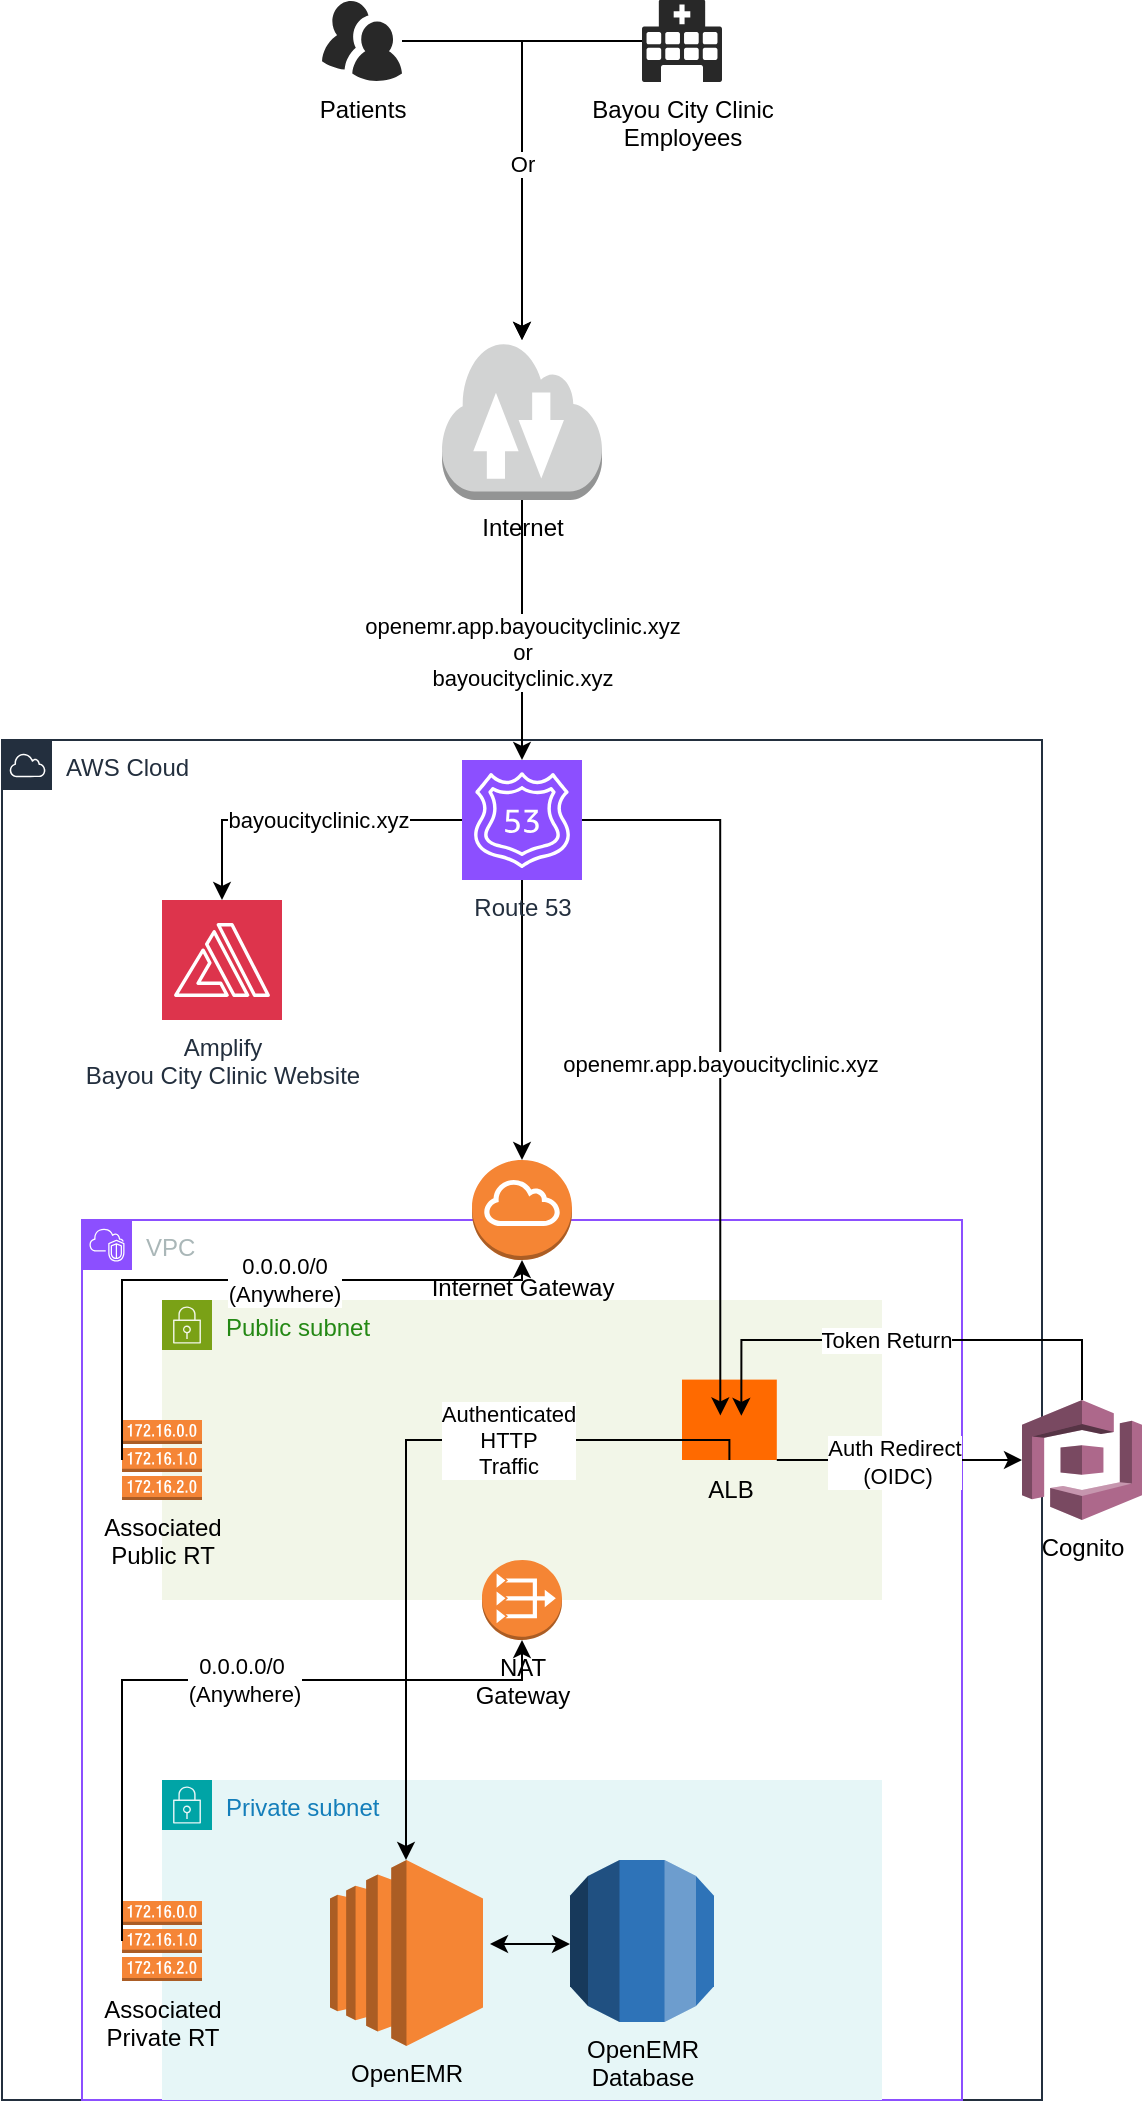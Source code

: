 <mxfile version="26.2.14">
  <diagram name="Page-1" id="WZtPaFQdwHCvKXvD1Ibb">
    <mxGraphModel dx="784" dy="2250" grid="1" gridSize="10" guides="1" tooltips="1" connect="1" arrows="1" fold="1" page="1" pageScale="1" pageWidth="850" pageHeight="1100" math="0" shadow="0">
      <root>
        <mxCell id="0" />
        <mxCell id="1" parent="0" />
        <mxCell id="hEfQuzmt5uYXeB6LslyW-1" value="AWS Cloud" style="points=[[0,0],[0.25,0],[0.5,0],[0.75,0],[1,0],[1,0.25],[1,0.5],[1,0.75],[1,1],[0.75,1],[0.5,1],[0.25,1],[0,1],[0,0.75],[0,0.5],[0,0.25]];outlineConnect=0;gradientColor=none;html=1;whiteSpace=wrap;fontSize=12;fontStyle=0;container=1;pointerEvents=0;collapsible=0;recursiveResize=0;shape=mxgraph.aws4.group;grIcon=mxgraph.aws4.group_aws_cloud;strokeColor=#232F3E;fillColor=none;verticalAlign=top;align=left;spacingLeft=30;fontColor=#232F3E;dashed=0;shadow=0;" vertex="1" parent="1">
          <mxGeometry x="640" y="-280" width="520" height="680" as="geometry" />
        </mxCell>
        <mxCell id="hEfQuzmt5uYXeB6LslyW-2" value="VPC" style="points=[[0,0],[0.25,0],[0.5,0],[0.75,0],[1,0],[1,0.25],[1,0.5],[1,0.75],[1,1],[0.75,1],[0.5,1],[0.25,1],[0,1],[0,0.75],[0,0.5],[0,0.25]];outlineConnect=0;gradientColor=none;html=1;whiteSpace=wrap;fontSize=12;fontStyle=0;container=1;pointerEvents=0;collapsible=0;recursiveResize=0;shape=mxgraph.aws4.group;grIcon=mxgraph.aws4.group_vpc2;strokeColor=#8C4FFF;fillColor=none;verticalAlign=top;align=left;spacingLeft=30;fontColor=#AAB7B8;dashed=0;" vertex="1" parent="hEfQuzmt5uYXeB6LslyW-1">
          <mxGeometry x="40" y="240" width="440" height="440" as="geometry" />
        </mxCell>
        <mxCell id="hEfQuzmt5uYXeB6LslyW-3" value="Public subnet" style="points=[[0,0],[0.25,0],[0.5,0],[0.75,0],[1,0],[1,0.25],[1,0.5],[1,0.75],[1,1],[0.75,1],[0.5,1],[0.25,1],[0,1],[0,0.75],[0,0.5],[0,0.25]];outlineConnect=0;gradientColor=none;html=1;whiteSpace=wrap;fontSize=12;fontStyle=0;container=1;pointerEvents=0;collapsible=0;recursiveResize=0;shape=mxgraph.aws4.group;grIcon=mxgraph.aws4.group_security_group;grStroke=0;strokeColor=#7AA116;fillColor=#F2F6E8;verticalAlign=top;align=left;spacingLeft=30;fontColor=#248814;dashed=0;" vertex="1" parent="hEfQuzmt5uYXeB6LslyW-2">
          <mxGeometry x="40" y="40" width="360" height="150" as="geometry" />
        </mxCell>
        <mxCell id="hEfQuzmt5uYXeB6LslyW-4" value="" style="points=[];aspect=fixed;html=1;align=center;shadow=0;dashed=0;fillColor=#FF6A00;strokeColor=none;shape=mxgraph.alibaba_cloud.alb_application_load_balancer_01;" vertex="1" parent="hEfQuzmt5uYXeB6LslyW-3">
          <mxGeometry x="260" y="39.8" width="47.4" height="40.2" as="geometry" />
        </mxCell>
        <mxCell id="hEfQuzmt5uYXeB6LslyW-5" value="ALB" style="text;html=1;align=center;verticalAlign=middle;resizable=0;points=[];autosize=1;strokeColor=none;fillColor=none;" vertex="1" parent="hEfQuzmt5uYXeB6LslyW-3">
          <mxGeometry x="258.7" y="80" width="50" height="30" as="geometry" />
        </mxCell>
        <mxCell id="hEfQuzmt5uYXeB6LslyW-6" value="NAT&lt;div&gt;Gateway&lt;/div&gt;" style="outlineConnect=0;dashed=0;verticalLabelPosition=bottom;verticalAlign=top;align=center;html=1;shape=mxgraph.aws3.vpc_nat_gateway;fillColor=#F58534;gradientColor=none;" vertex="1" parent="hEfQuzmt5uYXeB6LslyW-3">
          <mxGeometry x="160" y="130" width="40" height="40" as="geometry" />
        </mxCell>
        <mxCell id="hEfQuzmt5uYXeB6LslyW-7" value="Associated&lt;div&gt;Public RT&lt;/div&gt;" style="outlineConnect=0;dashed=0;verticalLabelPosition=bottom;verticalAlign=top;align=center;html=1;shape=mxgraph.aws3.route_table;fillColor=#F58536;gradientColor=none;" vertex="1" parent="hEfQuzmt5uYXeB6LslyW-3">
          <mxGeometry x="-20" y="60" width="40" height="40" as="geometry" />
        </mxCell>
        <mxCell id="hEfQuzmt5uYXeB6LslyW-8" value="Private subnet" style="points=[[0,0],[0.25,0],[0.5,0],[0.75,0],[1,0],[1,0.25],[1,0.5],[1,0.75],[1,1],[0.75,1],[0.5,1],[0.25,1],[0,1],[0,0.75],[0,0.5],[0,0.25]];outlineConnect=0;gradientColor=none;html=1;whiteSpace=wrap;fontSize=12;fontStyle=0;container=1;pointerEvents=0;collapsible=0;recursiveResize=0;shape=mxgraph.aws4.group;grIcon=mxgraph.aws4.group_security_group;grStroke=0;strokeColor=#00A4A6;fillColor=#E6F6F7;verticalAlign=top;align=left;spacingLeft=30;fontColor=#147EBA;dashed=0;" vertex="1" parent="hEfQuzmt5uYXeB6LslyW-2">
          <mxGeometry x="40" y="280" width="360" height="160" as="geometry" />
        </mxCell>
        <mxCell id="hEfQuzmt5uYXeB6LslyW-9" value="OpenEMR" style="outlineConnect=0;dashed=0;verticalLabelPosition=bottom;verticalAlign=top;align=center;html=1;shape=mxgraph.aws3.ec2;fillColor=#F58534;gradientColor=none;" vertex="1" parent="hEfQuzmt5uYXeB6LslyW-8">
          <mxGeometry x="84" y="40" width="76.5" height="93" as="geometry" />
        </mxCell>
        <mxCell id="hEfQuzmt5uYXeB6LslyW-10" value="OpenEMR&lt;div&gt;Database&lt;/div&gt;" style="outlineConnect=0;dashed=0;verticalLabelPosition=bottom;verticalAlign=top;align=center;html=1;shape=mxgraph.aws3.rds;fillColor=#2E73B8;gradientColor=none;" vertex="1" parent="hEfQuzmt5uYXeB6LslyW-8">
          <mxGeometry x="204" y="40" width="72" height="81" as="geometry" />
        </mxCell>
        <mxCell id="hEfQuzmt5uYXeB6LslyW-11" value="" style="endArrow=classic;startArrow=classic;html=1;rounded=0;" edge="1" parent="hEfQuzmt5uYXeB6LslyW-8">
          <mxGeometry width="50" height="50" relative="1" as="geometry">
            <mxPoint x="164" y="82" as="sourcePoint" />
            <mxPoint x="204" y="82" as="targetPoint" />
          </mxGeometry>
        </mxCell>
        <mxCell id="hEfQuzmt5uYXeB6LslyW-12" value="Associated&lt;div&gt;Private RT&lt;/div&gt;" style="outlineConnect=0;dashed=0;verticalLabelPosition=bottom;verticalAlign=top;align=center;html=1;shape=mxgraph.aws3.route_table;fillColor=#F58536;gradientColor=none;" vertex="1" parent="hEfQuzmt5uYXeB6LslyW-8">
          <mxGeometry x="-20" y="60.5" width="40" height="40" as="geometry" />
        </mxCell>
        <mxCell id="hEfQuzmt5uYXeB6LslyW-13" value="Internet Gateway" style="outlineConnect=0;dashed=0;verticalLabelPosition=bottom;verticalAlign=top;align=center;html=1;shape=mxgraph.aws3.internet_gateway;fillColor=#F58534;gradientColor=none;" vertex="1" parent="hEfQuzmt5uYXeB6LslyW-2">
          <mxGeometry x="195" y="-30" width="50" height="50" as="geometry" />
        </mxCell>
        <mxCell id="hEfQuzmt5uYXeB6LslyW-14" style="edgeStyle=orthogonalEdgeStyle;rounded=0;orthogonalLoop=1;jettySize=auto;html=1;exitX=0;exitY=0.5;exitDx=0;exitDy=0;exitPerimeter=0;" edge="1" parent="hEfQuzmt5uYXeB6LslyW-2" source="hEfQuzmt5uYXeB6LslyW-12" target="hEfQuzmt5uYXeB6LslyW-6">
          <mxGeometry relative="1" as="geometry">
            <Array as="points">
              <mxPoint x="20" y="230" />
              <mxPoint x="220" y="230" />
            </Array>
          </mxGeometry>
        </mxCell>
        <mxCell id="hEfQuzmt5uYXeB6LslyW-15" value="0.0.0.0/0&amp;nbsp;&lt;div&gt;(Anywhere)&lt;/div&gt;" style="edgeLabel;html=1;align=center;verticalAlign=middle;resizable=0;points=[];" vertex="1" connectable="0" parent="hEfQuzmt5uYXeB6LslyW-14">
          <mxGeometry x="0.093" relative="1" as="geometry">
            <mxPoint as="offset" />
          </mxGeometry>
        </mxCell>
        <mxCell id="hEfQuzmt5uYXeB6LslyW-16" style="edgeStyle=orthogonalEdgeStyle;rounded=0;orthogonalLoop=1;jettySize=auto;html=1;entryX=0.5;entryY=1;entryDx=0;entryDy=0;entryPerimeter=0;exitX=0;exitY=0.5;exitDx=0;exitDy=0;exitPerimeter=0;" edge="1" parent="hEfQuzmt5uYXeB6LslyW-2" source="hEfQuzmt5uYXeB6LslyW-7" target="hEfQuzmt5uYXeB6LslyW-13">
          <mxGeometry relative="1" as="geometry">
            <Array as="points">
              <mxPoint x="20" y="30" />
              <mxPoint x="220" y="30" />
            </Array>
          </mxGeometry>
        </mxCell>
        <mxCell id="hEfQuzmt5uYXeB6LslyW-17" value="0.0.0.0/0&lt;div&gt;(Anywhere)&lt;/div&gt;" style="edgeLabel;html=1;align=center;verticalAlign=middle;resizable=0;points=[];" vertex="1" connectable="0" parent="hEfQuzmt5uYXeB6LslyW-16">
          <mxGeometry x="0.141" relative="1" as="geometry">
            <mxPoint as="offset" />
          </mxGeometry>
        </mxCell>
        <mxCell id="hEfQuzmt5uYXeB6LslyW-18" style="edgeStyle=orthogonalEdgeStyle;rounded=0;orthogonalLoop=1;jettySize=auto;html=1;" edge="1" parent="hEfQuzmt5uYXeB6LslyW-2" source="hEfQuzmt5uYXeB6LslyW-5" target="hEfQuzmt5uYXeB6LslyW-9">
          <mxGeometry relative="1" as="geometry">
            <Array as="points">
              <mxPoint x="324" y="110" />
              <mxPoint x="162" y="110" />
            </Array>
          </mxGeometry>
        </mxCell>
        <mxCell id="hEfQuzmt5uYXeB6LslyW-19" value="Authenticated&lt;div&gt;HTTP&lt;/div&gt;&lt;div&gt;Traffic&lt;/div&gt;" style="edgeLabel;html=1;align=center;verticalAlign=middle;resizable=0;points=[];" vertex="1" connectable="0" parent="hEfQuzmt5uYXeB6LslyW-18">
          <mxGeometry x="-0.366" relative="1" as="geometry">
            <mxPoint as="offset" />
          </mxGeometry>
        </mxCell>
        <mxCell id="hEfQuzmt5uYXeB6LslyW-20" style="edgeStyle=orthogonalEdgeStyle;rounded=0;orthogonalLoop=1;jettySize=auto;html=1;" edge="1" parent="hEfQuzmt5uYXeB6LslyW-1" source="hEfQuzmt5uYXeB6LslyW-21" target="hEfQuzmt5uYXeB6LslyW-13">
          <mxGeometry relative="1" as="geometry" />
        </mxCell>
        <mxCell id="hEfQuzmt5uYXeB6LslyW-21" value="Route 53&lt;div&gt;&lt;br&gt;&lt;/div&gt;" style="sketch=0;points=[[0,0,0],[0.25,0,0],[0.5,0,0],[0.75,0,0],[1,0,0],[0,1,0],[0.25,1,0],[0.5,1,0],[0.75,1,0],[1,1,0],[0,0.25,0],[0,0.5,0],[0,0.75,0],[1,0.25,0],[1,0.5,0],[1,0.75,0]];outlineConnect=0;fontColor=#232F3E;fillColor=#8C4FFF;strokeColor=#ffffff;dashed=0;verticalLabelPosition=bottom;verticalAlign=top;align=center;html=1;fontSize=12;fontStyle=0;aspect=fixed;shape=mxgraph.aws4.resourceIcon;resIcon=mxgraph.aws4.route_53;" vertex="1" parent="hEfQuzmt5uYXeB6LslyW-1">
          <mxGeometry x="230" y="10" width="60" height="60" as="geometry" />
        </mxCell>
        <mxCell id="hEfQuzmt5uYXeB6LslyW-22" value="Amplify&lt;br&gt;Bayou City Clinic Website" style="sketch=0;points=[[0,0,0],[0.25,0,0],[0.5,0,0],[0.75,0,0],[1,0,0],[0,1,0],[0.25,1,0],[0.5,1,0],[0.75,1,0],[1,1,0],[0,0.25,0],[0,0.5,0],[0,0.75,0],[1,0.25,0],[1,0.5,0],[1,0.75,0]];outlineConnect=0;fontColor=#232F3E;fillColor=#DD344C;strokeColor=#ffffff;dashed=0;verticalLabelPosition=bottom;verticalAlign=top;align=center;html=1;fontSize=12;fontStyle=0;aspect=fixed;shape=mxgraph.aws4.resourceIcon;resIcon=mxgraph.aws4.amplify;" vertex="1" parent="hEfQuzmt5uYXeB6LslyW-1">
          <mxGeometry x="80" y="80" width="60" height="60" as="geometry" />
        </mxCell>
        <mxCell id="hEfQuzmt5uYXeB6LslyW-23" style="edgeStyle=orthogonalEdgeStyle;rounded=0;orthogonalLoop=1;jettySize=auto;html=1;entryX=0.404;entryY=0.445;entryDx=0;entryDy=0;entryPerimeter=0;" edge="1" parent="hEfQuzmt5uYXeB6LslyW-1" source="hEfQuzmt5uYXeB6LslyW-21" target="hEfQuzmt5uYXeB6LslyW-4">
          <mxGeometry relative="1" as="geometry" />
        </mxCell>
        <mxCell id="hEfQuzmt5uYXeB6LslyW-24" value="openemr.app.bayoucityclinic.xyz" style="edgeLabel;html=1;align=center;verticalAlign=middle;resizable=0;points=[];" vertex="1" connectable="0" parent="hEfQuzmt5uYXeB6LslyW-23">
          <mxGeometry x="0.041" relative="1" as="geometry">
            <mxPoint as="offset" />
          </mxGeometry>
        </mxCell>
        <mxCell id="hEfQuzmt5uYXeB6LslyW-25" style="edgeStyle=orthogonalEdgeStyle;rounded=0;orthogonalLoop=1;jettySize=auto;html=1;entryX=0.5;entryY=0;entryDx=0;entryDy=0;entryPerimeter=0;" edge="1" parent="hEfQuzmt5uYXeB6LslyW-1" source="hEfQuzmt5uYXeB6LslyW-21" target="hEfQuzmt5uYXeB6LslyW-22">
          <mxGeometry relative="1" as="geometry" />
        </mxCell>
        <mxCell id="hEfQuzmt5uYXeB6LslyW-26" value="bayoucityclinic.xyz" style="edgeLabel;html=1;align=center;verticalAlign=middle;resizable=0;points=[];" vertex="1" connectable="0" parent="hEfQuzmt5uYXeB6LslyW-25">
          <mxGeometry x="-0.102" relative="1" as="geometry">
            <mxPoint as="offset" />
          </mxGeometry>
        </mxCell>
        <mxCell id="hEfQuzmt5uYXeB6LslyW-27" style="edgeStyle=orthogonalEdgeStyle;rounded=0;orthogonalLoop=1;jettySize=auto;html=1;" edge="1" parent="1" source="hEfQuzmt5uYXeB6LslyW-28" target="hEfQuzmt5uYXeB6LslyW-31">
          <mxGeometry relative="1" as="geometry" />
        </mxCell>
        <mxCell id="hEfQuzmt5uYXeB6LslyW-28" value="Bayou City Clinic&lt;div&gt;Employees&lt;/div&gt;" style="verticalLabelPosition=bottom;sketch=0;html=1;fillColor=#282828;strokeColor=none;verticalAlign=top;pointerEvents=1;align=center;shape=mxgraph.cisco_safe.people_places_things_icons.icon6;" vertex="1" parent="1">
          <mxGeometry x="960" y="-650" width="40" height="41" as="geometry" />
        </mxCell>
        <mxCell id="hEfQuzmt5uYXeB6LslyW-29" style="edgeStyle=orthogonalEdgeStyle;rounded=0;orthogonalLoop=1;jettySize=auto;html=1;" edge="1" parent="1" source="hEfQuzmt5uYXeB6LslyW-31" target="hEfQuzmt5uYXeB6LslyW-21">
          <mxGeometry relative="1" as="geometry" />
        </mxCell>
        <mxCell id="hEfQuzmt5uYXeB6LslyW-30" value="openemr.app.bayoucityclinic.xyz&lt;br&gt;or&lt;br&gt;&lt;div&gt;bayoucityclinic.xyz&lt;/div&gt;" style="edgeLabel;html=1;align=center;verticalAlign=middle;resizable=0;points=[];" vertex="1" connectable="0" parent="hEfQuzmt5uYXeB6LslyW-29">
          <mxGeometry x="0.168" relative="1" as="geometry">
            <mxPoint as="offset" />
          </mxGeometry>
        </mxCell>
        <mxCell id="hEfQuzmt5uYXeB6LslyW-31" value="Internet" style="outlineConnect=0;dashed=0;verticalLabelPosition=bottom;verticalAlign=top;align=center;html=1;shape=mxgraph.aws3.internet_2;fillColor=#D2D3D3;gradientColor=none;" vertex="1" parent="1">
          <mxGeometry x="860" y="-480" width="80" height="80" as="geometry" />
        </mxCell>
        <mxCell id="hEfQuzmt5uYXeB6LslyW-32" value="Cognito" style="outlineConnect=0;dashed=0;verticalLabelPosition=bottom;verticalAlign=top;align=center;html=1;shape=mxgraph.aws3.cognito;fillColor=#AD688B;gradientColor=none;" vertex="1" parent="1">
          <mxGeometry x="1150" y="50" width="60" height="60" as="geometry" />
        </mxCell>
        <mxCell id="hEfQuzmt5uYXeB6LslyW-33" style="edgeStyle=orthogonalEdgeStyle;rounded=0;orthogonalLoop=1;jettySize=auto;html=1;" edge="1" parent="1" source="hEfQuzmt5uYXeB6LslyW-35" target="hEfQuzmt5uYXeB6LslyW-31">
          <mxGeometry relative="1" as="geometry" />
        </mxCell>
        <mxCell id="hEfQuzmt5uYXeB6LslyW-34" value="Or" style="edgeLabel;html=1;align=center;verticalAlign=middle;resizable=0;points=[];" vertex="1" connectable="0" parent="hEfQuzmt5uYXeB6LslyW-33">
          <mxGeometry x="0.158" relative="1" as="geometry">
            <mxPoint as="offset" />
          </mxGeometry>
        </mxCell>
        <mxCell id="hEfQuzmt5uYXeB6LslyW-35" value="Patients" style="verticalLabelPosition=bottom;sketch=0;html=1;fillColor=#282828;strokeColor=none;verticalAlign=top;pointerEvents=1;align=center;shape=mxgraph.cisco_safe.people_places_things_icons.icon9;" vertex="1" parent="1">
          <mxGeometry x="800" y="-649.5" width="40" height="40" as="geometry" />
        </mxCell>
        <mxCell id="hEfQuzmt5uYXeB6LslyW-36" style="edgeStyle=orthogonalEdgeStyle;rounded=0;orthogonalLoop=1;jettySize=auto;html=1;" edge="1" parent="1" source="hEfQuzmt5uYXeB6LslyW-4" target="hEfQuzmt5uYXeB6LslyW-32">
          <mxGeometry relative="1" as="geometry">
            <Array as="points">
              <mxPoint x="1060" y="80" />
              <mxPoint x="1060" y="80" />
            </Array>
          </mxGeometry>
        </mxCell>
        <mxCell id="hEfQuzmt5uYXeB6LslyW-37" value="Auth Redirect&lt;div&gt;&amp;nbsp;(OIDC)&lt;/div&gt;" style="edgeLabel;html=1;align=center;verticalAlign=middle;resizable=0;points=[];" vertex="1" connectable="0" parent="hEfQuzmt5uYXeB6LslyW-36">
          <mxGeometry x="-0.045" y="-1" relative="1" as="geometry">
            <mxPoint as="offset" />
          </mxGeometry>
        </mxCell>
        <mxCell id="hEfQuzmt5uYXeB6LslyW-38" style="edgeStyle=orthogonalEdgeStyle;rounded=0;orthogonalLoop=1;jettySize=auto;html=1;entryX=0.626;entryY=0.451;entryDx=0;entryDy=0;entryPerimeter=0;" edge="1" parent="1" source="hEfQuzmt5uYXeB6LslyW-32" target="hEfQuzmt5uYXeB6LslyW-4">
          <mxGeometry relative="1" as="geometry">
            <Array as="points">
              <mxPoint x="1180" y="20" />
              <mxPoint x="1010" y="20" />
            </Array>
          </mxGeometry>
        </mxCell>
        <mxCell id="hEfQuzmt5uYXeB6LslyW-39" value="Token Return" style="edgeLabel;html=1;align=center;verticalAlign=middle;resizable=0;points=[];" vertex="1" connectable="0" parent="hEfQuzmt5uYXeB6LslyW-38">
          <mxGeometry x="0.079" relative="1" as="geometry">
            <mxPoint as="offset" />
          </mxGeometry>
        </mxCell>
      </root>
    </mxGraphModel>
  </diagram>
</mxfile>
